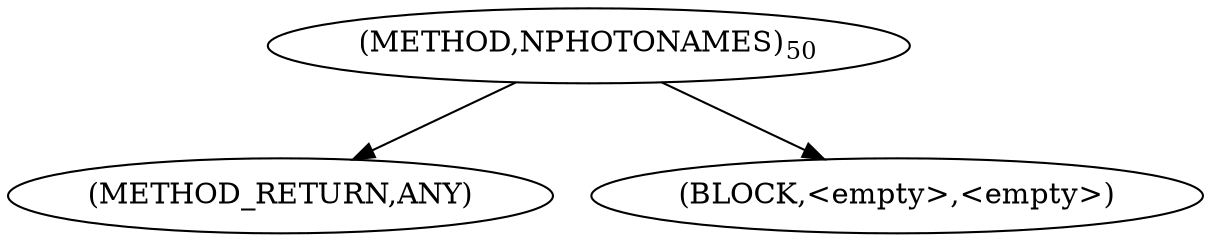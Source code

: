 digraph "NPHOTONAMES" {  
"100081" [label = <(METHOD,NPHOTONAMES)<SUB>50</SUB>> ]
"100082" [label = <(METHOD_RETURN,ANY)> ]
"100083" [label = <(BLOCK,&lt;empty&gt;,&lt;empty&gt;)> ]
  "100081" -> "100082" 
  "100081" -> "100083" 
}
